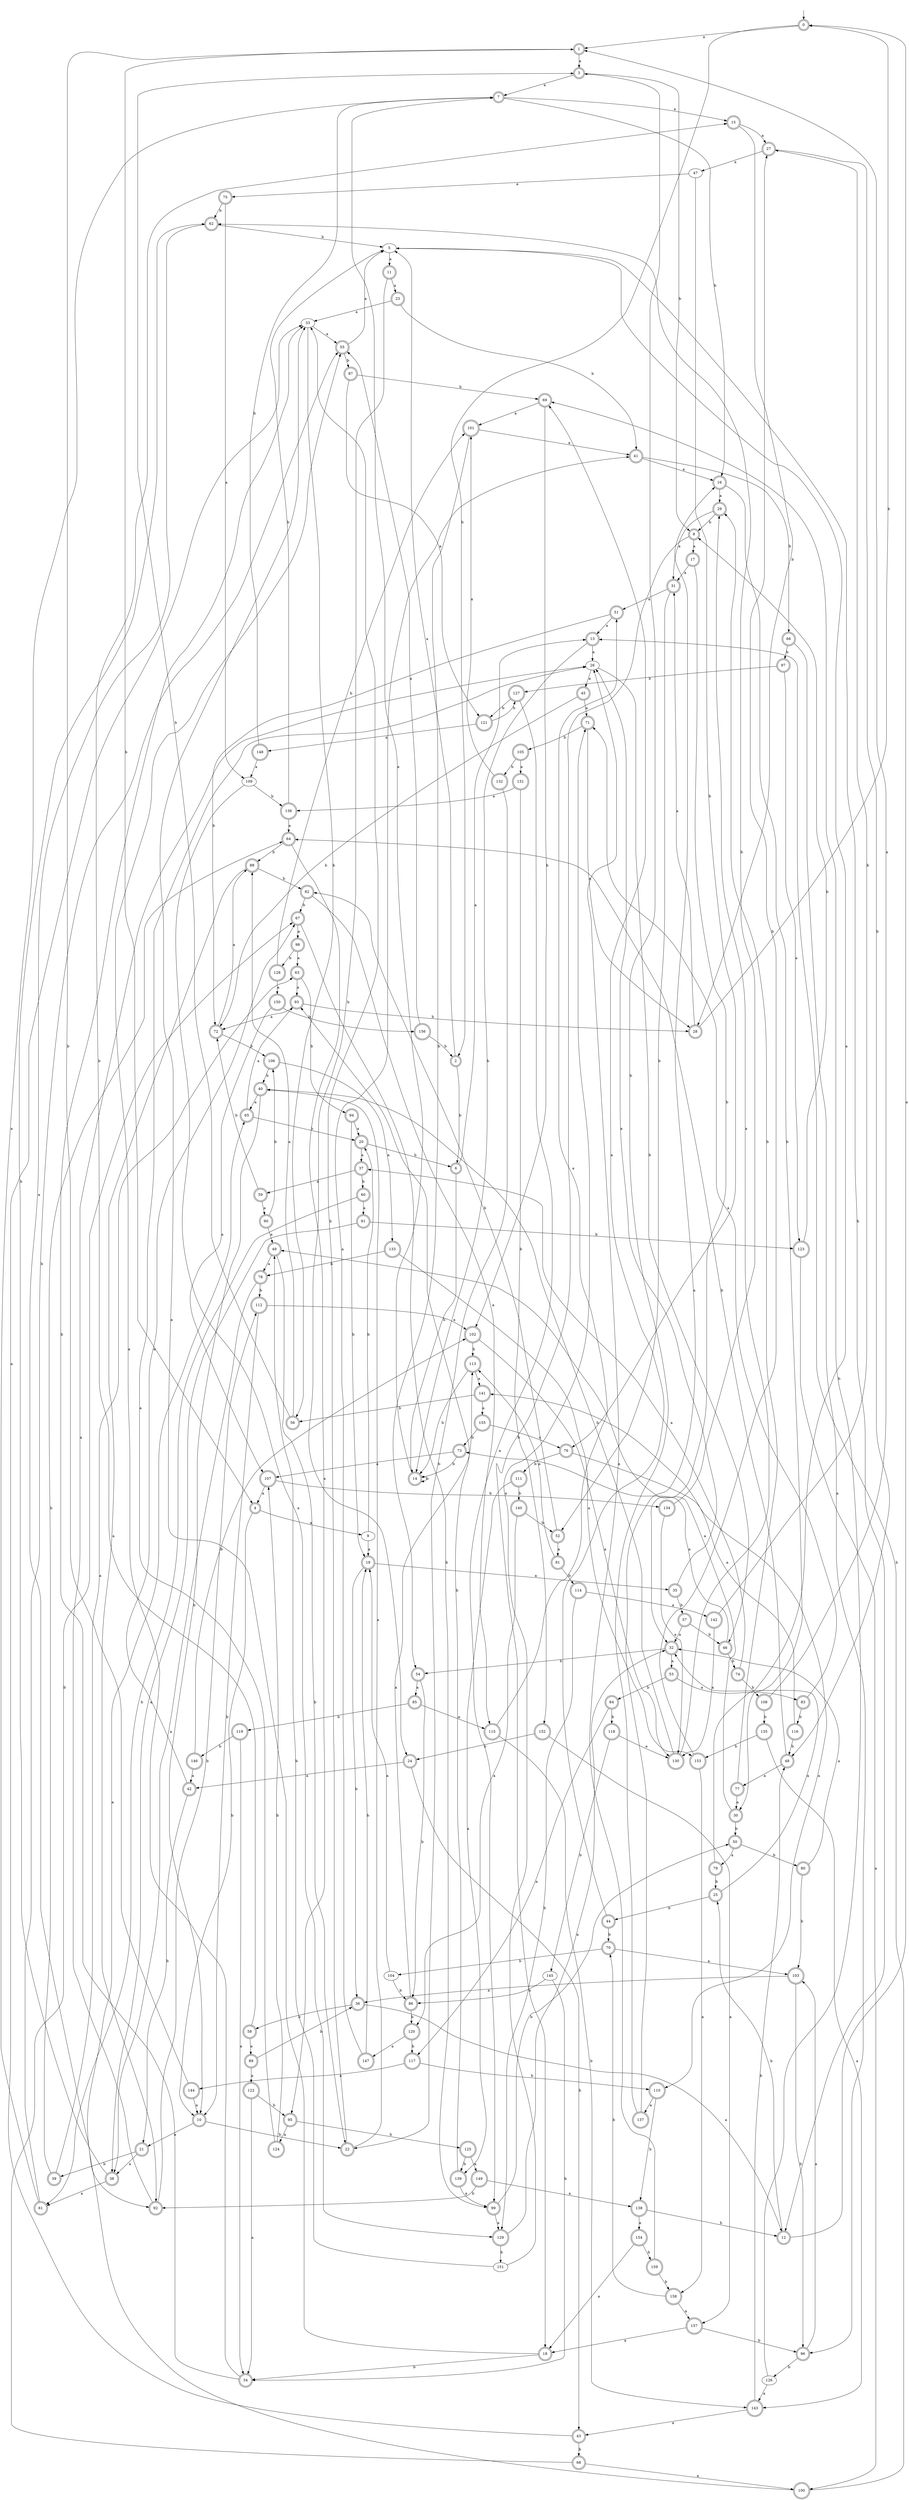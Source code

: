 digraph RandomDFA {
  __start0 [label="", shape=none];
  __start0 -> 0 [label=""];
  0 [shape=circle] [shape=doublecircle]
  0 -> 1 [label="a"]
  0 -> 2 [label="b"]
  1 [shape=doublecircle]
  1 -> 3 [label="a"]
  1 -> 4 [label="b"]
  2 [shape=doublecircle]
  2 -> 5 [label="a"]
  2 -> 6 [label="b"]
  3 [shape=doublecircle]
  3 -> 7 [label="a"]
  3 -> 8 [label="b"]
  4 [shape=doublecircle]
  4 -> 9 [label="a"]
  4 -> 10 [label="b"]
  5
  5 -> 11 [label="a"]
  5 -> 12 [label="b"]
  6 [shape=doublecircle]
  6 -> 13 [label="a"]
  6 -> 14 [label="b"]
  7 [shape=doublecircle]
  7 -> 15 [label="a"]
  7 -> 16 [label="b"]
  8 [shape=doublecircle]
  8 -> 17 [label="a"]
  8 -> 18 [label="b"]
  9
  9 -> 19 [label="a"]
  9 -> 20 [label="b"]
  10 [shape=doublecircle]
  10 -> 21 [label="a"]
  10 -> 22 [label="b"]
  11 [shape=doublecircle]
  11 -> 23 [label="a"]
  11 -> 24 [label="b"]
  12 [shape=doublecircle]
  12 -> 0 [label="a"]
  12 -> 25 [label="b"]
  13 [shape=doublecircle]
  13 -> 26 [label="a"]
  13 -> 14 [label="b"]
  14 [shape=doublecircle]
  14 -> 7 [label="a"]
  14 -> 14 [label="b"]
  15 [shape=doublecircle]
  15 -> 27 [label="a"]
  15 -> 28 [label="b"]
  16 [shape=doublecircle]
  16 -> 29 [label="a"]
  16 -> 30 [label="b"]
  17 [shape=doublecircle]
  17 -> 31 [label="a"]
  17 -> 32 [label="b"]
  18 [shape=doublecircle]
  18 -> 33 [label="a"]
  18 -> 34 [label="b"]
  19 [shape=doublecircle]
  19 -> 35 [label="a"]
  19 -> 36 [label="b"]
  20 [shape=doublecircle]
  20 -> 37 [label="a"]
  20 -> 6 [label="b"]
  21 [shape=doublecircle]
  21 -> 38 [label="a"]
  21 -> 39 [label="b"]
  22 [shape=doublecircle]
  22 -> 40 [label="a"]
  22 -> 33 [label="b"]
  23 [shape=doublecircle]
  23 -> 33 [label="a"]
  23 -> 41 [label="b"]
  24 [shape=doublecircle]
  24 -> 42 [label="a"]
  24 -> 43 [label="b"]
  25 [shape=doublecircle]
  25 -> 32 [label="a"]
  25 -> 44 [label="b"]
  26
  26 -> 45 [label="a"]
  26 -> 46 [label="b"]
  27 [shape=doublecircle]
  27 -> 47 [label="a"]
  27 -> 48 [label="b"]
  28 [shape=doublecircle]
  28 -> 31 [label="a"]
  28 -> 0 [label="b"]
  29 [shape=doublecircle]
  29 -> 31 [label="a"]
  29 -> 8 [label="b"]
  30 [shape=doublecircle]
  30 -> 49 [label="a"]
  30 -> 50 [label="b"]
  31 [shape=doublecircle]
  31 -> 51 [label="a"]
  31 -> 52 [label="b"]
  32 [shape=doublecircle]
  32 -> 53 [label="a"]
  32 -> 54 [label="b"]
  33
  33 -> 55 [label="a"]
  33 -> 56 [label="b"]
  34 [shape=doublecircle]
  34 -> 55 [label="a"]
  34 -> 33 [label="b"]
  35 [shape=doublecircle]
  35 -> 26 [label="a"]
  35 -> 57 [label="b"]
  36 [shape=doublecircle]
  36 -> 12 [label="a"]
  36 -> 58 [label="b"]
  37 [shape=doublecircle]
  37 -> 59 [label="a"]
  37 -> 60 [label="b"]
  38 [shape=doublecircle]
  38 -> 61 [label="a"]
  38 -> 62 [label="b"]
  39 [shape=doublecircle]
  39 -> 63 [label="a"]
  39 -> 64 [label="b"]
  40 [shape=doublecircle]
  40 -> 65 [label="a"]
  40 -> 10 [label="b"]
  41 [shape=doublecircle]
  41 -> 16 [label="a"]
  41 -> 66 [label="b"]
  42 [shape=doublecircle]
  42 -> 67 [label="a"]
  42 -> 21 [label="b"]
  43 [shape=doublecircle]
  43 -> 33 [label="a"]
  43 -> 68 [label="b"]
  44 [shape=doublecircle]
  44 -> 69 [label="a"]
  44 -> 70 [label="b"]
  45 [shape=doublecircle]
  45 -> 71 [label="a"]
  45 -> 72 [label="b"]
  46 [shape=doublecircle]
  46 -> 73 [label="a"]
  46 -> 74 [label="b"]
  47
  47 -> 75 [label="a"]
  47 -> 76 [label="b"]
  48 [shape=doublecircle]
  48 -> 77 [label="a"]
  48 -> 64 [label="b"]
  49 [shape=doublecircle]
  49 -> 78 [label="a"]
  49 -> 22 [label="b"]
  50 [shape=doublecircle]
  50 -> 79 [label="a"]
  50 -> 80 [label="b"]
  51 [shape=doublecircle]
  51 -> 13 [label="a"]
  51 -> 72 [label="b"]
  52 [shape=doublecircle]
  52 -> 81 [label="a"]
  52 -> 82 [label="b"]
  53 [shape=doublecircle]
  53 -> 83 [label="a"]
  53 -> 84 [label="b"]
  54 [shape=doublecircle]
  54 -> 85 [label="a"]
  54 -> 86 [label="b"]
  55 [shape=doublecircle]
  55 -> 5 [label="a"]
  55 -> 87 [label="b"]
  56 [shape=doublecircle]
  56 -> 88 [label="a"]
  56 -> 3 [label="b"]
  57 [shape=doublecircle]
  57 -> 32 [label="a"]
  57 -> 46 [label="b"]
  58 [shape=doublecircle]
  58 -> 89 [label="a"]
  58 -> 15 [label="b"]
  59 [shape=doublecircle]
  59 -> 90 [label="a"]
  59 -> 72 [label="b"]
  60 [shape=doublecircle]
  60 -> 91 [label="a"]
  60 -> 61 [label="b"]
  61 [shape=doublecircle]
  61 -> 7 [label="a"]
  61 -> 55 [label="b"]
  62 [shape=doublecircle]
  62 -> 92 [label="a"]
  62 -> 5 [label="b"]
  63 [shape=doublecircle]
  63 -> 93 [label="a"]
  63 -> 94 [label="b"]
  64 [shape=doublecircle]
  64 -> 95 [label="a"]
  64 -> 88 [label="b"]
  65 [shape=doublecircle]
  65 -> 93 [label="a"]
  65 -> 20 [label="b"]
  66 [shape=doublecircle]
  66 -> 96 [label="a"]
  66 -> 97 [label="b"]
  67 [shape=doublecircle]
  67 -> 98 [label="a"]
  67 -> 99 [label="b"]
  68 [shape=doublecircle]
  68 -> 100 [label="a"]
  68 -> 67 [label="b"]
  69 [shape=doublecircle]
  69 -> 101 [label="a"]
  69 -> 102 [label="b"]
  70 [shape=doublecircle]
  70 -> 103 [label="a"]
  70 -> 104 [label="b"]
  71 [shape=doublecircle]
  71 -> 28 [label="a"]
  71 -> 105 [label="b"]
  72 [shape=doublecircle]
  72 -> 88 [label="a"]
  72 -> 106 [label="b"]
  73 [shape=doublecircle]
  73 -> 107 [label="a"]
  73 -> 14 [label="b"]
  74 [shape=doublecircle]
  74 -> 37 [label="a"]
  74 -> 108 [label="b"]
  75 [shape=doublecircle]
  75 -> 109 [label="a"]
  75 -> 62 [label="b"]
  76 [shape=doublecircle]
  76 -> 110 [label="a"]
  76 -> 111 [label="b"]
  77 [shape=doublecircle]
  77 -> 30 [label="a"]
  77 -> 29 [label="b"]
  78 [shape=doublecircle]
  78 -> 38 [label="a"]
  78 -> 112 [label="b"]
  79 [shape=doublecircle]
  79 -> 5 [label="a"]
  79 -> 25 [label="b"]
  80 [shape=doublecircle]
  80 -> 32 [label="a"]
  80 -> 103 [label="b"]
  81 [shape=doublecircle]
  81 -> 113 [label="a"]
  81 -> 114 [label="b"]
  82 [shape=doublecircle]
  82 -> 115 [label="a"]
  82 -> 67 [label="b"]
  83 [shape=doublecircle]
  83 -> 71 [label="a"]
  83 -> 116 [label="b"]
  84 [shape=doublecircle]
  84 -> 117 [label="a"]
  84 -> 118 [label="b"]
  85 [shape=doublecircle]
  85 -> 115 [label="a"]
  85 -> 119 [label="b"]
  86 [shape=doublecircle]
  86 -> 113 [label="a"]
  86 -> 120 [label="b"]
  87 [shape=doublecircle]
  87 -> 121 [label="a"]
  87 -> 69 [label="b"]
  88 [shape=doublecircle]
  88 -> 92 [label="a"]
  88 -> 82 [label="b"]
  89 [shape=doublecircle]
  89 -> 122 [label="a"]
  89 -> 36 [label="b"]
  90 [shape=doublecircle]
  90 -> 49 [label="a"]
  90 -> 106 [label="b"]
  91 [shape=doublecircle]
  91 -> 38 [label="a"]
  91 -> 123 [label="b"]
  92 [shape=doublecircle]
  92 -> 26 [label="a"]
  92 -> 112 [label="b"]
  93 [shape=doublecircle]
  93 -> 72 [label="a"]
  93 -> 28 [label="b"]
  94 [shape=doublecircle]
  94 -> 20 [label="a"]
  94 -> 19 [label="b"]
  95 [shape=doublecircle]
  95 -> 124 [label="a"]
  95 -> 125 [label="b"]
  96 [shape=doublecircle]
  96 -> 103 [label="a"]
  96 -> 126 [label="b"]
  97 [shape=doublecircle]
  97 -> 123 [label="a"]
  97 -> 127 [label="b"]
  98 [shape=doublecircle]
  98 -> 63 [label="a"]
  98 -> 128 [label="b"]
  99 [shape=doublecircle]
  99 -> 129 [label="a"]
  99 -> 50 [label="b"]
  100 [shape=doublecircle]
  100 -> 65 [label="a"]
  100 -> 13 [label="b"]
  101 [shape=doublecircle]
  101 -> 41 [label="a"]
  101 -> 54 [label="b"]
  102 [shape=doublecircle]
  102 -> 130 [label="a"]
  102 -> 113 [label="b"]
  103 [shape=doublecircle]
  103 -> 36 [label="a"]
  103 -> 96 [label="b"]
  104
  104 -> 19 [label="a"]
  104 -> 86 [label="b"]
  105 [shape=doublecircle]
  105 -> 131 [label="a"]
  105 -> 132 [label="b"]
  106 [shape=doublecircle]
  106 -> 133 [label="a"]
  106 -> 40 [label="b"]
  107 [shape=doublecircle]
  107 -> 4 [label="a"]
  107 -> 134 [label="b"]
  108 [shape=doublecircle]
  108 -> 1 [label="a"]
  108 -> 135 [label="b"]
  109
  109 -> 129 [label="a"]
  109 -> 136 [label="b"]
  110 [shape=doublecircle]
  110 -> 137 [label="a"]
  110 -> 138 [label="b"]
  111 [shape=doublecircle]
  111 -> 139 [label="a"]
  111 -> 140 [label="b"]
  112 [shape=doublecircle]
  112 -> 102 [label="a"]
  112 -> 10 [label="b"]
  113 [shape=doublecircle]
  113 -> 141 [label="a"]
  113 -> 14 [label="b"]
  114 [shape=doublecircle]
  114 -> 142 [label="a"]
  114 -> 129 [label="b"]
  115 [shape=doublecircle]
  115 -> 51 [label="a"]
  115 -> 143 [label="b"]
  116 [shape=doublecircle]
  116 -> 141 [label="a"]
  116 -> 48 [label="b"]
  117 [shape=doublecircle]
  117 -> 144 [label="a"]
  117 -> 110 [label="b"]
  118 [shape=doublecircle]
  118 -> 130 [label="a"]
  118 -> 145 [label="b"]
  119 [shape=doublecircle]
  119 -> 34 [label="a"]
  119 -> 146 [label="b"]
  120 [shape=doublecircle]
  120 -> 147 [label="a"]
  120 -> 117 [label="b"]
  121 [shape=doublecircle]
  121 -> 148 [label="a"]
  121 -> 127 [label="b"]
  122 [shape=doublecircle]
  122 -> 34 [label="a"]
  122 -> 95 [label="b"]
  123 [shape=doublecircle]
  123 -> 100 [label="a"]
  123 -> 8 [label="b"]
  124 [shape=doublecircle]
  124 -> 26 [label="a"]
  124 -> 107 [label="b"]
  125 [shape=doublecircle]
  125 -> 149 [label="a"]
  125 -> 139 [label="b"]
  126
  126 -> 143 [label="a"]
  126 -> 69 [label="b"]
  127 [shape=doublecircle]
  127 -> 99 [label="a"]
  127 -> 121 [label="b"]
  128 [shape=doublecircle]
  128 -> 150 [label="a"]
  128 -> 101 [label="b"]
  129 [shape=doublecircle]
  129 -> 32 [label="a"]
  129 -> 151 [label="b"]
  130 [shape=doublecircle]
  130 -> 29 [label="a"]
  130 -> 40 [label="b"]
  131 [shape=doublecircle]
  131 -> 136 [label="a"]
  131 -> 152 [label="b"]
  132 [shape=doublecircle]
  132 -> 101 [label="a"]
  132 -> 22 [label="b"]
  133 [shape=doublecircle]
  133 -> 153 [label="a"]
  133 -> 78 [label="b"]
  134 [shape=doublecircle]
  134 -> 130 [label="a"]
  134 -> 62 [label="b"]
  135 [shape=doublecircle]
  135 -> 143 [label="a"]
  135 -> 153 [label="b"]
  136 [shape=doublecircle]
  136 -> 64 [label="a"]
  136 -> 5 [label="b"]
  137 [shape=doublecircle]
  137 -> 16 [label="a"]
  137 -> 3 [label="b"]
  138 [shape=doublecircle]
  138 -> 154 [label="a"]
  138 -> 12 [label="b"]
  139 [shape=doublecircle]
  139 -> 99 [label="a"]
  139 -> 93 [label="b"]
  140 [shape=doublecircle]
  140 -> 120 [label="a"]
  140 -> 52 [label="b"]
  141 [shape=doublecircle]
  141 -> 155 [label="a"]
  141 -> 56 [label="b"]
  142 [shape=doublecircle]
  142 -> 130 [label="a"]
  142 -> 27 [label="b"]
  143 [shape=doublecircle]
  143 -> 43 [label="a"]
  143 -> 48 [label="b"]
  144 [shape=doublecircle]
  144 -> 10 [label="a"]
  144 -> 1 [label="b"]
  145
  145 -> 86 [label="a"]
  145 -> 34 [label="b"]
  146 [shape=doublecircle]
  146 -> 42 [label="a"]
  146 -> 102 [label="b"]
  147 [shape=doublecircle]
  147 -> 41 [label="a"]
  147 -> 19 [label="b"]
  148 [shape=doublecircle]
  148 -> 109 [label="a"]
  148 -> 7 [label="b"]
  149 [shape=doublecircle]
  149 -> 138 [label="a"]
  149 -> 92 [label="b"]
  150 [shape=doublecircle]
  150 -> 107 [label="a"]
  150 -> 156 [label="b"]
  151
  151 -> 71 [label="a"]
  151 -> 49 [label="b"]
  152 [shape=doublecircle]
  152 -> 157 [label="a"]
  152 -> 24 [label="b"]
  153 [shape=doublecircle]
  153 -> 158 [label="a"]
  153 -> 27 [label="b"]
  154 [shape=doublecircle]
  154 -> 18 [label="a"]
  154 -> 159 [label="b"]
  155 [shape=doublecircle]
  155 -> 76 [label="a"]
  155 -> 73 [label="b"]
  156 [shape=doublecircle]
  156 -> 55 [label="a"]
  156 -> 2 [label="b"]
  157 [shape=doublecircle]
  157 -> 18 [label="a"]
  157 -> 96 [label="b"]
  158 [shape=doublecircle]
  158 -> 157 [label="a"]
  158 -> 70 [label="b"]
  159 [shape=doublecircle]
  159 -> 26 [label="a"]
  159 -> 158 [label="b"]
}
